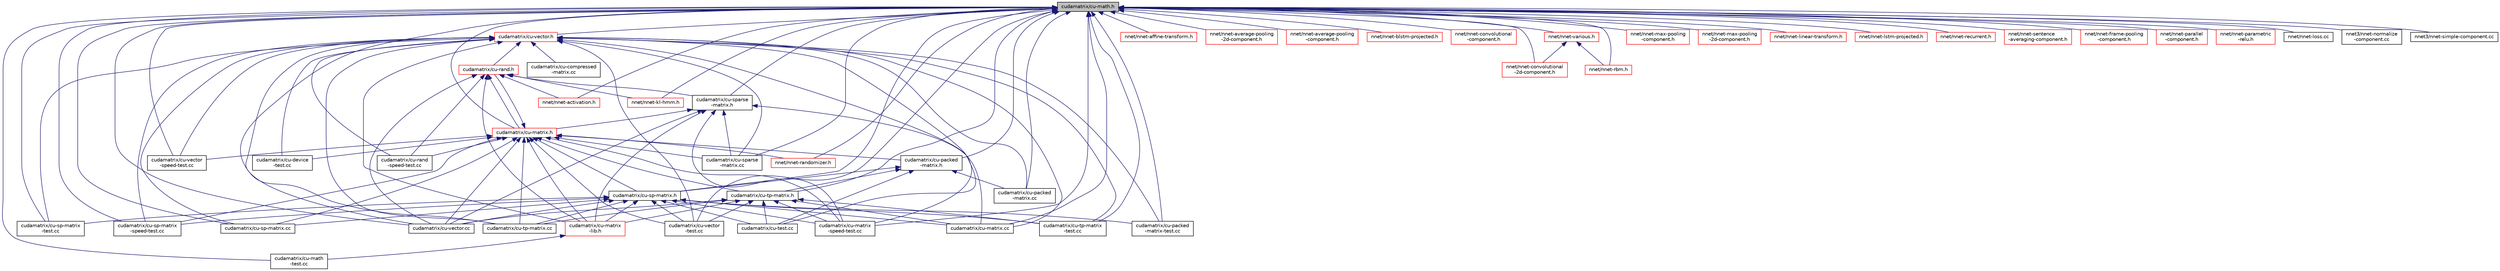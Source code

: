 digraph "cudamatrix/cu-math.h"
{
  edge [fontname="Helvetica",fontsize="10",labelfontname="Helvetica",labelfontsize="10"];
  node [fontname="Helvetica",fontsize="10",shape=record];
  Node36 [label="cudamatrix/cu-math.h",height=0.2,width=0.4,color="black", fillcolor="grey75", style="filled", fontcolor="black"];
  Node36 -> Node37 [dir="back",color="midnightblue",fontsize="10",style="solid",fontname="Helvetica"];
  Node37 [label="cudamatrix/cu-vector.h",height=0.2,width=0.4,color="red", fillcolor="white", style="filled",URL="$cu-vector_8h.html"];
  Node37 -> Node38 [dir="back",color="midnightblue",fontsize="10",style="solid",fontname="Helvetica"];
  Node38 [label="cudamatrix/cu-matrix\l-lib.h",height=0.2,width=0.4,color="red", fillcolor="white", style="filled",URL="$cu-matrix-lib_8h.html"];
  Node38 -> Node41 [dir="back",color="midnightblue",fontsize="10",style="solid",fontname="Helvetica"];
  Node41 [label="cudamatrix/cu-math\l-test.cc",height=0.2,width=0.4,color="black", fillcolor="white", style="filled",URL="$cu-math-test_8cc.html"];
  Node37 -> Node290 [dir="back",color="midnightblue",fontsize="10",style="solid",fontname="Helvetica"];
  Node290 [label="cudamatrix/cu-rand.h",height=0.2,width=0.4,color="red", fillcolor="white", style="filled",URL="$cu-rand_8h.html"];
  Node290 -> Node291 [dir="back",color="midnightblue",fontsize="10",style="solid",fontname="Helvetica"];
  Node291 [label="cudamatrix/cu-matrix.h",height=0.2,width=0.4,color="red", fillcolor="white", style="filled",URL="$cu-matrix_8h.html"];
  Node291 -> Node38 [dir="back",color="midnightblue",fontsize="10",style="solid",fontname="Helvetica"];
  Node291 -> Node290 [dir="back",color="midnightblue",fontsize="10",style="solid",fontname="Helvetica"];
  Node291 -> Node292 [dir="back",color="midnightblue",fontsize="10",style="solid",fontname="Helvetica"];
  Node292 [label="cudamatrix/cu-packed\l-matrix.h",height=0.2,width=0.4,color="black", fillcolor="white", style="filled",URL="$cu-packed-matrix_8h.html"];
  Node292 -> Node293 [dir="back",color="midnightblue",fontsize="10",style="solid",fontname="Helvetica"];
  Node293 [label="cudamatrix/cu-sp-matrix.h",height=0.2,width=0.4,color="black", fillcolor="white", style="filled",URL="$cu-sp-matrix_8h.html"];
  Node293 -> Node38 [dir="back",color="midnightblue",fontsize="10",style="solid",fontname="Helvetica"];
  Node293 -> Node294 [dir="back",color="midnightblue",fontsize="10",style="solid",fontname="Helvetica"];
  Node294 [label="cudamatrix/cu-matrix\l-speed-test.cc",height=0.2,width=0.4,color="black", fillcolor="white", style="filled",URL="$cu-matrix-speed-test_8cc.html"];
  Node293 -> Node295 [dir="back",color="midnightblue",fontsize="10",style="solid",fontname="Helvetica"];
  Node295 [label="cudamatrix/cu-matrix.cc",height=0.2,width=0.4,color="black", fillcolor="white", style="filled",URL="$cu-matrix_8cc.html"];
  Node293 -> Node296 [dir="back",color="midnightblue",fontsize="10",style="solid",fontname="Helvetica"];
  Node296 [label="cudamatrix/cu-packed\l-matrix-test.cc",height=0.2,width=0.4,color="black", fillcolor="white", style="filled",URL="$cu-packed-matrix-test_8cc.html"];
  Node293 -> Node297 [dir="back",color="midnightblue",fontsize="10",style="solid",fontname="Helvetica"];
  Node297 [label="cudamatrix/cu-sp-matrix\l-speed-test.cc",height=0.2,width=0.4,color="black", fillcolor="white", style="filled",URL="$cu-sp-matrix-speed-test_8cc.html"];
  Node293 -> Node298 [dir="back",color="midnightblue",fontsize="10",style="solid",fontname="Helvetica"];
  Node298 [label="cudamatrix/cu-sp-matrix\l-test.cc",height=0.2,width=0.4,color="black", fillcolor="white", style="filled",URL="$cu-sp-matrix-test_8cc.html"];
  Node293 -> Node299 [dir="back",color="midnightblue",fontsize="10",style="solid",fontname="Helvetica"];
  Node299 [label="cudamatrix/cu-sp-matrix.cc",height=0.2,width=0.4,color="black", fillcolor="white", style="filled",URL="$cu-sp-matrix_8cc.html"];
  Node293 -> Node300 [dir="back",color="midnightblue",fontsize="10",style="solid",fontname="Helvetica"];
  Node300 [label="cudamatrix/cu-test.cc",height=0.2,width=0.4,color="black", fillcolor="white", style="filled",URL="$cu-test_8cc.html"];
  Node293 -> Node301 [dir="back",color="midnightblue",fontsize="10",style="solid",fontname="Helvetica"];
  Node301 [label="cudamatrix/cu-tp-matrix\l-test.cc",height=0.2,width=0.4,color="black", fillcolor="white", style="filled",URL="$cu-tp-matrix-test_8cc.html"];
  Node293 -> Node302 [dir="back",color="midnightblue",fontsize="10",style="solid",fontname="Helvetica"];
  Node302 [label="cudamatrix/cu-tp-matrix.cc",height=0.2,width=0.4,color="black", fillcolor="white", style="filled",URL="$cu-tp-matrix_8cc.html"];
  Node293 -> Node303 [dir="back",color="midnightblue",fontsize="10",style="solid",fontname="Helvetica"];
  Node303 [label="cudamatrix/cu-vector\l-test.cc",height=0.2,width=0.4,color="black", fillcolor="white", style="filled",URL="$cu-vector-test_8cc.html"];
  Node293 -> Node304 [dir="back",color="midnightblue",fontsize="10",style="solid",fontname="Helvetica"];
  Node304 [label="cudamatrix/cu-vector.cc",height=0.2,width=0.4,color="black", fillcolor="white", style="filled",URL="$cu-vector_8cc.html"];
  Node292 -> Node305 [dir="back",color="midnightblue",fontsize="10",style="solid",fontname="Helvetica"];
  Node305 [label="cudamatrix/cu-tp-matrix.h",height=0.2,width=0.4,color="black", fillcolor="white", style="filled",URL="$cu-tp-matrix_8h.html"];
  Node305 -> Node38 [dir="back",color="midnightblue",fontsize="10",style="solid",fontname="Helvetica"];
  Node305 -> Node294 [dir="back",color="midnightblue",fontsize="10",style="solid",fontname="Helvetica"];
  Node305 -> Node295 [dir="back",color="midnightblue",fontsize="10",style="solid",fontname="Helvetica"];
  Node305 -> Node300 [dir="back",color="midnightblue",fontsize="10",style="solid",fontname="Helvetica"];
  Node305 -> Node301 [dir="back",color="midnightblue",fontsize="10",style="solid",fontname="Helvetica"];
  Node305 -> Node302 [dir="back",color="midnightblue",fontsize="10",style="solid",fontname="Helvetica"];
  Node305 -> Node303 [dir="back",color="midnightblue",fontsize="10",style="solid",fontname="Helvetica"];
  Node305 -> Node304 [dir="back",color="midnightblue",fontsize="10",style="solid",fontname="Helvetica"];
  Node292 -> Node306 [dir="back",color="midnightblue",fontsize="10",style="solid",fontname="Helvetica"];
  Node306 [label="cudamatrix/cu-packed\l-matrix.cc",height=0.2,width=0.4,color="black", fillcolor="white", style="filled",URL="$cu-packed-matrix_8cc.html"];
  Node292 -> Node300 [dir="back",color="midnightblue",fontsize="10",style="solid",fontname="Helvetica"];
  Node291 -> Node293 [dir="back",color="midnightblue",fontsize="10",style="solid",fontname="Helvetica"];
  Node291 -> Node305 [dir="back",color="midnightblue",fontsize="10",style="solid",fontname="Helvetica"];
  Node291 -> Node310 [dir="back",color="midnightblue",fontsize="10",style="solid",fontname="Helvetica"];
  Node310 [label="cudamatrix/cu-device\l-test.cc",height=0.2,width=0.4,color="black", fillcolor="white", style="filled",URL="$cu-device-test_8cc.html"];
  Node291 -> Node294 [dir="back",color="midnightblue",fontsize="10",style="solid",fontname="Helvetica"];
  Node291 -> Node312 [dir="back",color="midnightblue",fontsize="10",style="solid",fontname="Helvetica"];
  Node312 [label="cudamatrix/cu-rand\l-speed-test.cc",height=0.2,width=0.4,color="black", fillcolor="white", style="filled",URL="$cu-rand-speed-test_8cc.html"];
  Node291 -> Node297 [dir="back",color="midnightblue",fontsize="10",style="solid",fontname="Helvetica"];
  Node291 -> Node299 [dir="back",color="midnightblue",fontsize="10",style="solid",fontname="Helvetica"];
  Node291 -> Node313 [dir="back",color="midnightblue",fontsize="10",style="solid",fontname="Helvetica"];
  Node313 [label="cudamatrix/cu-sparse\l-matrix.cc",height=0.2,width=0.4,color="black", fillcolor="white", style="filled",URL="$cu-sparse-matrix_8cc.html"];
  Node291 -> Node302 [dir="back",color="midnightblue",fontsize="10",style="solid",fontname="Helvetica"];
  Node291 -> Node314 [dir="back",color="midnightblue",fontsize="10",style="solid",fontname="Helvetica"];
  Node314 [label="cudamatrix/cu-vector\l-speed-test.cc",height=0.2,width=0.4,color="black", fillcolor="white", style="filled",URL="$cu-vector-speed-test_8cc.html"];
  Node291 -> Node303 [dir="back",color="midnightblue",fontsize="10",style="solid",fontname="Helvetica"];
  Node291 -> Node304 [dir="back",color="midnightblue",fontsize="10",style="solid",fontname="Helvetica"];
  Node291 -> Node367 [dir="back",color="midnightblue",fontsize="10",style="solid",fontname="Helvetica"];
  Node367 [label="nnet/nnet-randomizer.h",height=0.2,width=0.4,color="red", fillcolor="white", style="filled",URL="$nnet-randomizer_8h.html"];
  Node290 -> Node372 [dir="back",color="midnightblue",fontsize="10",style="solid",fontname="Helvetica"];
  Node372 [label="cudamatrix/cu-sparse\l-matrix.h",height=0.2,width=0.4,color="black", fillcolor="white", style="filled",URL="$cu-sparse-matrix_8h.html"];
  Node372 -> Node291 [dir="back",color="midnightblue",fontsize="10",style="solid",fontname="Helvetica"];
  Node372 -> Node38 [dir="back",color="midnightblue",fontsize="10",style="solid",fontname="Helvetica"];
  Node372 -> Node294 [dir="back",color="midnightblue",fontsize="10",style="solid",fontname="Helvetica"];
  Node372 -> Node295 [dir="back",color="midnightblue",fontsize="10",style="solid",fontname="Helvetica"];
  Node372 -> Node313 [dir="back",color="midnightblue",fontsize="10",style="solid",fontname="Helvetica"];
  Node372 -> Node304 [dir="back",color="midnightblue",fontsize="10",style="solid",fontname="Helvetica"];
  Node290 -> Node38 [dir="back",color="midnightblue",fontsize="10",style="solid",fontname="Helvetica"];
  Node290 -> Node312 [dir="back",color="midnightblue",fontsize="10",style="solid",fontname="Helvetica"];
  Node290 -> Node304 [dir="back",color="midnightblue",fontsize="10",style="solid",fontname="Helvetica"];
  Node290 -> Node316 [dir="back",color="midnightblue",fontsize="10",style="solid",fontname="Helvetica"];
  Node316 [label="nnet/nnet-activation.h",height=0.2,width=0.4,color="red", fillcolor="white", style="filled",URL="$nnet-activation_8h.html"];
  Node290 -> Node353 [dir="back",color="midnightblue",fontsize="10",style="solid",fontname="Helvetica"];
  Node353 [label="nnet/nnet-kl-hmm.h",height=0.2,width=0.4,color="red", fillcolor="white", style="filled",URL="$nnet-kl-hmm_8h.html"];
  Node37 -> Node308 [dir="back",color="midnightblue",fontsize="10",style="solid",fontname="Helvetica"];
  Node308 [label="cudamatrix/cu-compressed\l-matrix.cc",height=0.2,width=0.4,color="black", fillcolor="white", style="filled",URL="$cu-compressed-matrix_8cc.html"];
  Node37 -> Node310 [dir="back",color="midnightblue",fontsize="10",style="solid",fontname="Helvetica"];
  Node37 -> Node294 [dir="back",color="midnightblue",fontsize="10",style="solid",fontname="Helvetica"];
  Node37 -> Node295 [dir="back",color="midnightblue",fontsize="10",style="solid",fontname="Helvetica"];
  Node37 -> Node296 [dir="back",color="midnightblue",fontsize="10",style="solid",fontname="Helvetica"];
  Node37 -> Node306 [dir="back",color="midnightblue",fontsize="10",style="solid",fontname="Helvetica"];
  Node37 -> Node312 [dir="back",color="midnightblue",fontsize="10",style="solid",fontname="Helvetica"];
  Node37 -> Node297 [dir="back",color="midnightblue",fontsize="10",style="solid",fontname="Helvetica"];
  Node37 -> Node298 [dir="back",color="midnightblue",fontsize="10",style="solid",fontname="Helvetica"];
  Node37 -> Node299 [dir="back",color="midnightblue",fontsize="10",style="solid",fontname="Helvetica"];
  Node37 -> Node313 [dir="back",color="midnightblue",fontsize="10",style="solid",fontname="Helvetica"];
  Node37 -> Node300 [dir="back",color="midnightblue",fontsize="10",style="solid",fontname="Helvetica"];
  Node37 -> Node301 [dir="back",color="midnightblue",fontsize="10",style="solid",fontname="Helvetica"];
  Node37 -> Node302 [dir="back",color="midnightblue",fontsize="10",style="solid",fontname="Helvetica"];
  Node37 -> Node314 [dir="back",color="midnightblue",fontsize="10",style="solid",fontname="Helvetica"];
  Node37 -> Node303 [dir="back",color="midnightblue",fontsize="10",style="solid",fontname="Helvetica"];
  Node37 -> Node304 [dir="back",color="midnightblue",fontsize="10",style="solid",fontname="Helvetica"];
  Node36 -> Node291 [dir="back",color="midnightblue",fontsize="10",style="solid",fontname="Helvetica"];
  Node36 -> Node372 [dir="back",color="midnightblue",fontsize="10",style="solid",fontname="Helvetica"];
  Node36 -> Node293 [dir="back",color="midnightblue",fontsize="10",style="solid",fontname="Helvetica"];
  Node36 -> Node292 [dir="back",color="midnightblue",fontsize="10",style="solid",fontname="Helvetica"];
  Node36 -> Node305 [dir="back",color="midnightblue",fontsize="10",style="solid",fontname="Helvetica"];
  Node36 -> Node41 [dir="back",color="midnightblue",fontsize="10",style="solid",fontname="Helvetica"];
  Node36 -> Node294 [dir="back",color="midnightblue",fontsize="10",style="solid",fontname="Helvetica"];
  Node36 -> Node295 [dir="back",color="midnightblue",fontsize="10",style="solid",fontname="Helvetica"];
  Node36 -> Node296 [dir="back",color="midnightblue",fontsize="10",style="solid",fontname="Helvetica"];
  Node36 -> Node306 [dir="back",color="midnightblue",fontsize="10",style="solid",fontname="Helvetica"];
  Node36 -> Node297 [dir="back",color="midnightblue",fontsize="10",style="solid",fontname="Helvetica"];
  Node36 -> Node298 [dir="back",color="midnightblue",fontsize="10",style="solid",fontname="Helvetica"];
  Node36 -> Node299 [dir="back",color="midnightblue",fontsize="10",style="solid",fontname="Helvetica"];
  Node36 -> Node313 [dir="back",color="midnightblue",fontsize="10",style="solid",fontname="Helvetica"];
  Node36 -> Node301 [dir="back",color="midnightblue",fontsize="10",style="solid",fontname="Helvetica"];
  Node36 -> Node302 [dir="back",color="midnightblue",fontsize="10",style="solid",fontname="Helvetica"];
  Node36 -> Node314 [dir="back",color="midnightblue",fontsize="10",style="solid",fontname="Helvetica"];
  Node36 -> Node303 [dir="back",color="midnightblue",fontsize="10",style="solid",fontname="Helvetica"];
  Node36 -> Node304 [dir="back",color="midnightblue",fontsize="10",style="solid",fontname="Helvetica"];
  Node36 -> Node316 [dir="back",color="midnightblue",fontsize="10",style="solid",fontname="Helvetica"];
  Node36 -> Node322 [dir="back",color="midnightblue",fontsize="10",style="solid",fontname="Helvetica"];
  Node322 [label="nnet/nnet-affine-transform.h",height=0.2,width=0.4,color="red", fillcolor="white", style="filled",URL="$nnet-affine-transform_8h.html"];
  Node36 -> Node324 [dir="back",color="midnightblue",fontsize="10",style="solid",fontname="Helvetica"];
  Node324 [label="nnet/nnet-average-pooling\l-2d-component.h",height=0.2,width=0.4,color="red", fillcolor="white", style="filled",URL="$nnet-average-pooling-2d-component_8h.html"];
  Node36 -> Node326 [dir="back",color="midnightblue",fontsize="10",style="solid",fontname="Helvetica"];
  Node326 [label="nnet/nnet-average-pooling\l-component.h",height=0.2,width=0.4,color="red", fillcolor="white", style="filled",URL="$nnet-average-pooling-component_8h.html"];
  Node36 -> Node327 [dir="back",color="midnightblue",fontsize="10",style="solid",fontname="Helvetica"];
  Node327 [label="nnet/nnet-blstm-projected.h",height=0.2,width=0.4,color="red", fillcolor="white", style="filled",URL="$nnet-blstm-projected_8h.html"];
  Node36 -> Node348 [dir="back",color="midnightblue",fontsize="10",style="solid",fontname="Helvetica"];
  Node348 [label="nnet/nnet-convolutional\l-component.h",height=0.2,width=0.4,color="red", fillcolor="white", style="filled",URL="$nnet-convolutional-component_8h.html"];
  Node36 -> Node350 [dir="back",color="midnightblue",fontsize="10",style="solid",fontname="Helvetica"];
  Node350 [label="nnet/nnet-various.h",height=0.2,width=0.4,color="red", fillcolor="white", style="filled",URL="$nnet-various_8h.html"];
  Node350 -> Node349 [dir="back",color="midnightblue",fontsize="10",style="solid",fontname="Helvetica"];
  Node349 [label="nnet/nnet-convolutional\l-2d-component.h",height=0.2,width=0.4,color="red", fillcolor="white", style="filled",URL="$nnet-convolutional-2d-component_8h.html"];
  Node350 -> Node329 [dir="back",color="midnightblue",fontsize="10",style="solid",fontname="Helvetica"];
  Node329 [label="nnet/nnet-rbm.h",height=0.2,width=0.4,color="red", fillcolor="white", style="filled",URL="$nnet-rbm_8h.html"];
  Node36 -> Node349 [dir="back",color="midnightblue",fontsize="10",style="solid",fontname="Helvetica"];
  Node36 -> Node351 [dir="back",color="midnightblue",fontsize="10",style="solid",fontname="Helvetica"];
  Node351 [label="nnet/nnet-max-pooling\l-component.h",height=0.2,width=0.4,color="red", fillcolor="white", style="filled",URL="$nnet-max-pooling-component_8h.html"];
  Node36 -> Node352 [dir="back",color="midnightblue",fontsize="10",style="solid",fontname="Helvetica"];
  Node352 [label="nnet/nnet-max-pooling\l-2d-component.h",height=0.2,width=0.4,color="red", fillcolor="white", style="filled",URL="$nnet-max-pooling-2d-component_8h.html"];
  Node36 -> Node353 [dir="back",color="midnightblue",fontsize="10",style="solid",fontname="Helvetica"];
  Node36 -> Node354 [dir="back",color="midnightblue",fontsize="10",style="solid",fontname="Helvetica"];
  Node354 [label="nnet/nnet-linear-transform.h",height=0.2,width=0.4,color="red", fillcolor="white", style="filled",URL="$nnet-linear-transform_8h.html"];
  Node36 -> Node329 [dir="back",color="midnightblue",fontsize="10",style="solid",fontname="Helvetica"];
  Node36 -> Node355 [dir="back",color="midnightblue",fontsize="10",style="solid",fontname="Helvetica"];
  Node355 [label="nnet/nnet-lstm-projected.h",height=0.2,width=0.4,color="red", fillcolor="white", style="filled",URL="$nnet-lstm-projected_8h.html"];
  Node36 -> Node356 [dir="back",color="midnightblue",fontsize="10",style="solid",fontname="Helvetica"];
  Node356 [label="nnet/nnet-recurrent.h",height=0.2,width=0.4,color="red", fillcolor="white", style="filled",URL="$nnet-recurrent_8h.html"];
  Node36 -> Node357 [dir="back",color="midnightblue",fontsize="10",style="solid",fontname="Helvetica"];
  Node357 [label="nnet/nnet-sentence\l-averaging-component.h",height=0.2,width=0.4,color="red", fillcolor="white", style="filled",URL="$nnet-sentence-averaging-component_8h.html"];
  Node36 -> Node358 [dir="back",color="midnightblue",fontsize="10",style="solid",fontname="Helvetica"];
  Node358 [label="nnet/nnet-frame-pooling\l-component.h",height=0.2,width=0.4,color="red", fillcolor="white", style="filled",URL="$nnet-frame-pooling-component_8h.html"];
  Node36 -> Node359 [dir="back",color="midnightblue",fontsize="10",style="solid",fontname="Helvetica"];
  Node359 [label="nnet/nnet-parallel\l-component.h",height=0.2,width=0.4,color="red", fillcolor="white", style="filled",URL="$nnet-parallel-component_8h.html"];
  Node36 -> Node360 [dir="back",color="midnightblue",fontsize="10",style="solid",fontname="Helvetica"];
  Node360 [label="nnet/nnet-parametric\l-relu.h",height=0.2,width=0.4,color="red", fillcolor="white", style="filled",URL="$nnet-parametric-relu_8h.html"];
  Node36 -> Node362 [dir="back",color="midnightblue",fontsize="10",style="solid",fontname="Helvetica"];
  Node362 [label="nnet/nnet-loss.cc",height=0.2,width=0.4,color="black", fillcolor="white", style="filled",URL="$nnet-loss_8cc.html"];
  Node36 -> Node367 [dir="back",color="midnightblue",fontsize="10",style="solid",fontname="Helvetica"];
  Node36 -> Node165 [dir="back",color="midnightblue",fontsize="10",style="solid",fontname="Helvetica"];
  Node165 [label="nnet3/nnet-normalize\l-component.cc",height=0.2,width=0.4,color="black", fillcolor="white", style="filled",URL="$nnet-normalize-component_8cc.html"];
  Node36 -> Node163 [dir="back",color="midnightblue",fontsize="10",style="solid",fontname="Helvetica"];
  Node163 [label="nnet3/nnet-simple-component.cc",height=0.2,width=0.4,color="black", fillcolor="white", style="filled",URL="$nnet-simple-component_8cc.html"];
}
